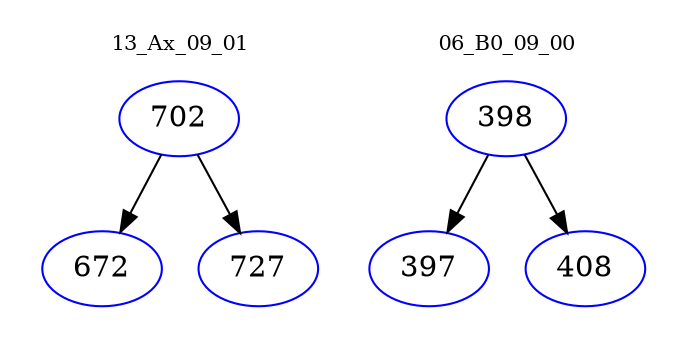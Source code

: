 digraph{
subgraph cluster_0 {
color = white
label = "13_Ax_09_01";
fontsize=10;
T0_702 [label="702", color="blue"]
T0_702 -> T0_672 [color="black"]
T0_672 [label="672", color="blue"]
T0_702 -> T0_727 [color="black"]
T0_727 [label="727", color="blue"]
}
subgraph cluster_1 {
color = white
label = "06_B0_09_00";
fontsize=10;
T1_398 [label="398", color="blue"]
T1_398 -> T1_397 [color="black"]
T1_397 [label="397", color="blue"]
T1_398 -> T1_408 [color="black"]
T1_408 [label="408", color="blue"]
}
}
